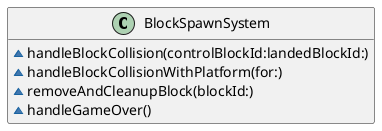 @startuml
' STYLE START
hide empty members

skinparam shadowing false
<style>
document {
  BackgroundColor transparent
  Margin 0
}
</style>
' STYLE END

class BlockSpawnSystem { 
  ~handleBlockCollision(controlBlockId:landedBlockId:)
  ~handleBlockCollisionWithPlatform(for:)
  ~removeAndCleanupBlock(blockId:)
  ~handleGameOver() 
}
@enduml